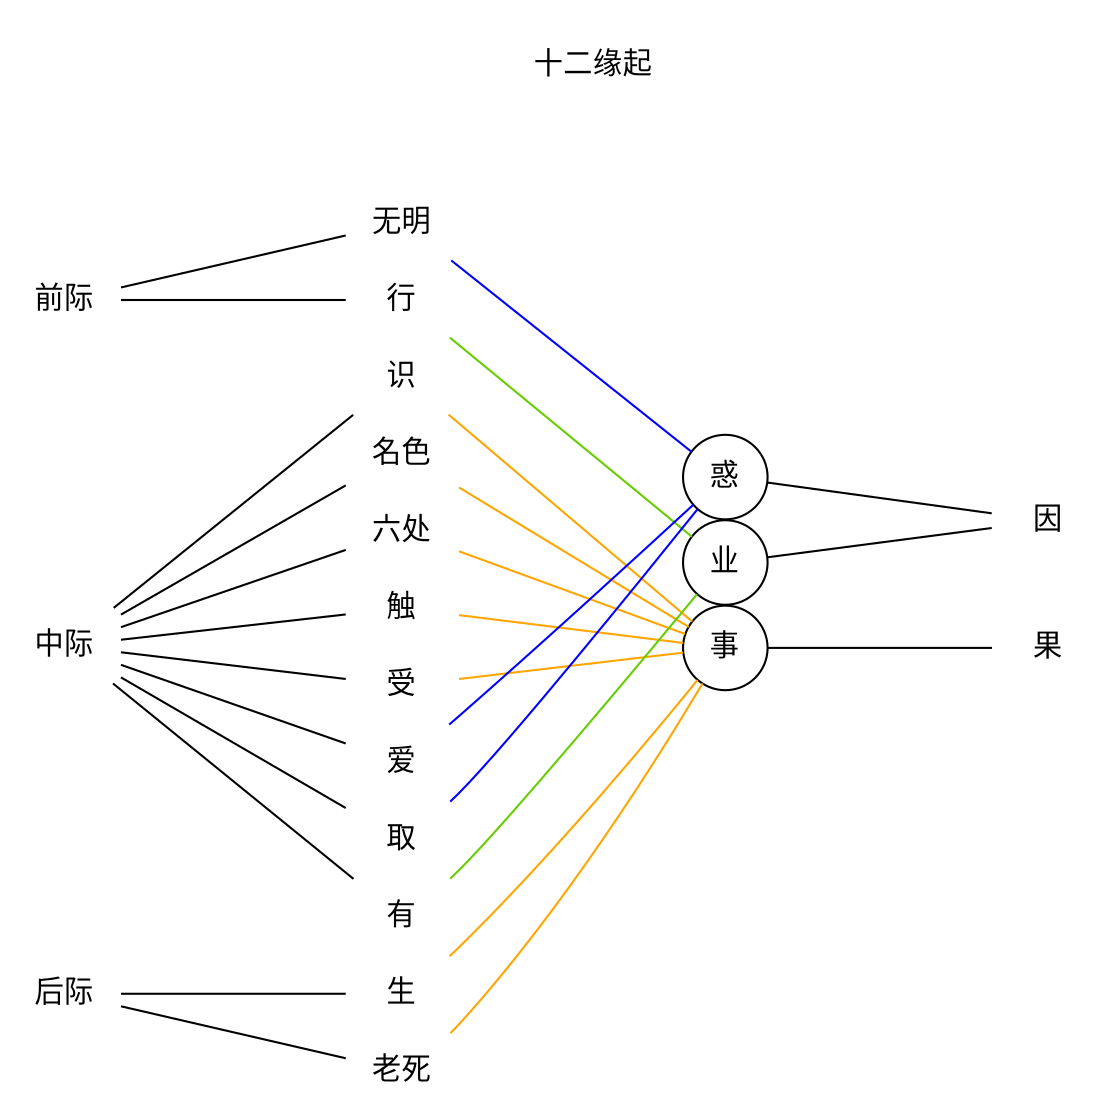 graph 世间品 {
    layout = dot
    rankdir = LR
    splines=true
    ranksep="1.5"
    nodesep="0.02"
    node [shape = none ]
    
    labelloc = t
    label = "
            十二缘起\l
            
            "    
    //入胎 [fontcolor = red]

    前际 -- {无明,行}  
    中际 -- {识,名色,六处,触,受,爱,取,有}  
    后际 -- {生,老死}

    node [shape = circle ]
    {无明,爱,取} -- 惑 [color=blue]
    {行,有} -- 业 [color=chartreuse3]
    {识,名色,六处,触,受,生,老死} -- 事 [color=orange]

    node [shape = none ]
    {惑,业} -- 因
    事 -- 果
    
    {rank = same 前际 --中际 -- 后际 [style=invis]}
    {rank = same 无明 -- 行 [style=invis]}
    {rank = same 识 -- 名色 -- 六处 -- 触 -- 受 -- 爱 -- 取 -- 有 [style=invis]}
    {rank = same 生 -- 老死 [style=invis]}
    {rank = same 惑 --业 -- 事 [style=invis]}

}